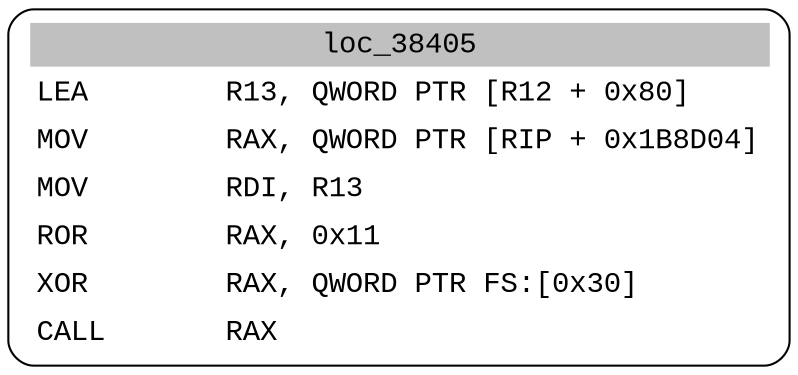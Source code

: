 digraph asm_graph {
1941 [
shape="Mrecord" fontname="Courier New"label =<<table border="0" cellborder="0" cellpadding="3"><tr><td align="center" colspan="2" bgcolor="grey">loc_38405</td></tr><tr><td align="left">LEA        R13, QWORD PTR [R12 + 0x80]</td></tr><tr><td align="left">MOV        RAX, QWORD PTR [RIP + 0x1B8D04]</td></tr><tr><td align="left">MOV        RDI, R13</td></tr><tr><td align="left">ROR        RAX, 0x11</td></tr><tr><td align="left">XOR        RAX, QWORD PTR FS:[0x30]</td></tr><tr><td align="left">CALL       RAX</td></tr></table>> ];
}